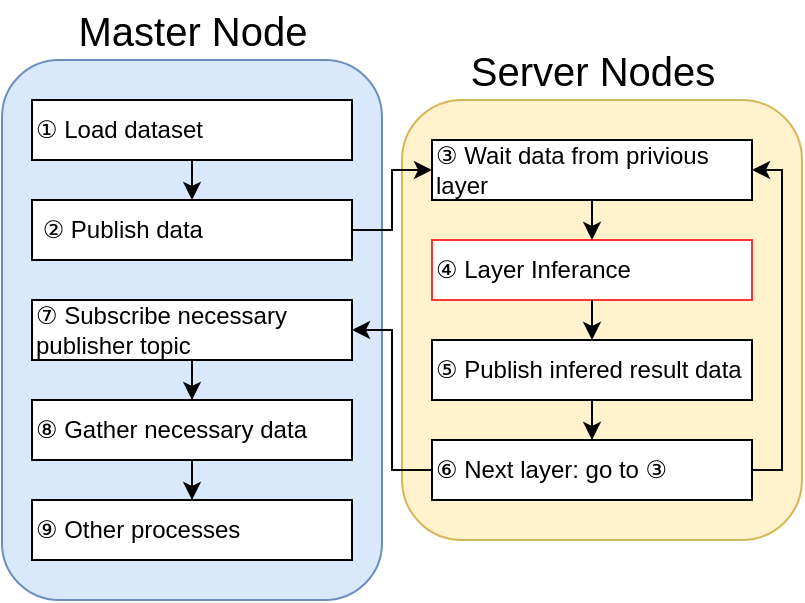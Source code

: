 <mxfile version="21.2.1" type="device">
  <diagram name="Page-1" id="Vn31Phi38d548Jd6JGEV">
    <mxGraphModel dx="545" dy="374" grid="1" gridSize="10" guides="1" tooltips="1" connect="1" arrows="1" fold="1" page="1" pageScale="1" pageWidth="850" pageHeight="1100" math="0" shadow="0">
      <root>
        <mxCell id="0" />
        <mxCell id="1" parent="0" />
        <mxCell id="wKc4VNqz5GmEd-VunCF0-27" value="" style="rounded=1;whiteSpace=wrap;html=1;fillColor=#fff2cc;strokeColor=#d6b656;" parent="1" vertex="1">
          <mxGeometry x="260" y="60" width="200" height="220" as="geometry" />
        </mxCell>
        <mxCell id="AyhjZf4ut2BHP1ZbR9yH-2" value="&lt;font style=&quot;font-size: 12px;&quot;&gt;④ Layer Inferance&lt;/font&gt;" style="rounded=0;whiteSpace=wrap;html=1;align=left;strokeColor=#FF3333;" parent="1" vertex="1">
          <mxGeometry x="275" y="130" width="160" height="30" as="geometry" />
        </mxCell>
        <mxCell id="wKc4VNqz5GmEd-VunCF0-26" value="" style="rounded=1;whiteSpace=wrap;html=1;fillColor=#dae8fc;strokeColor=#6c8ebf;" parent="1" vertex="1">
          <mxGeometry x="60" y="40" width="190" height="270" as="geometry" />
        </mxCell>
        <mxCell id="wKc4VNqz5GmEd-VunCF0-28" value="&lt;font style=&quot;font-size: 20px;&quot;&gt;Master Node&lt;/font&gt;" style="text;html=1;strokeColor=none;fillColor=none;align=center;verticalAlign=middle;whiteSpace=wrap;rounded=0;" parent="1" vertex="1">
          <mxGeometry x="92.5" y="10" width="125" height="30" as="geometry" />
        </mxCell>
        <mxCell id="wKc4VNqz5GmEd-VunCF0-29" value="&lt;font style=&quot;font-size: 20px;&quot;&gt;Server Nodes&lt;/font&gt;" style="text;html=1;strokeColor=none;fillColor=none;align=center;verticalAlign=middle;whiteSpace=wrap;rounded=0;" parent="1" vertex="1">
          <mxGeometry x="292.5" y="30" width="125" height="30" as="geometry" />
        </mxCell>
        <mxCell id="wKc4VNqz5GmEd-VunCF0-30" style="edgeStyle=orthogonalEdgeStyle;rounded=0;orthogonalLoop=1;jettySize=auto;html=1;entryX=0.5;entryY=0;entryDx=0;entryDy=0;" parent="1" source="wKc4VNqz5GmEd-VunCF0-31" edge="1">
          <mxGeometry relative="1" as="geometry">
            <mxPoint x="155" y="110" as="targetPoint" />
          </mxGeometry>
        </mxCell>
        <mxCell id="wKc4VNqz5GmEd-VunCF0-31" value="&lt;font style=&quot;font-size: 12px;&quot;&gt;① Load dataset&lt;/font&gt;" style="rounded=0;whiteSpace=wrap;html=1;align=left;" parent="1" vertex="1">
          <mxGeometry x="75" y="60" width="160" height="30" as="geometry" />
        </mxCell>
        <mxCell id="wKc4VNqz5GmEd-VunCF0-34" style="edgeStyle=orthogonalEdgeStyle;rounded=0;orthogonalLoop=1;jettySize=auto;html=1;entryX=0;entryY=0.5;entryDx=0;entryDy=0;" parent="1" source="wKc4VNqz5GmEd-VunCF0-35" target="wKc4VNqz5GmEd-VunCF0-39" edge="1">
          <mxGeometry relative="1" as="geometry" />
        </mxCell>
        <mxCell id="wKc4VNqz5GmEd-VunCF0-35" value="&lt;font style=&quot;font-size: 12px;&quot;&gt;&amp;nbsp;②&amp;nbsp;Publish data&lt;/font&gt;" style="rounded=0;whiteSpace=wrap;html=1;align=left;" parent="1" vertex="1">
          <mxGeometry x="75" y="110" width="160" height="30" as="geometry" />
        </mxCell>
        <mxCell id="wKc4VNqz5GmEd-VunCF0-36" style="edgeStyle=orthogonalEdgeStyle;rounded=0;orthogonalLoop=1;jettySize=auto;html=1;" parent="1" source="wKc4VNqz5GmEd-VunCF0-37" target="wKc4VNqz5GmEd-VunCF0-47" edge="1">
          <mxGeometry relative="1" as="geometry" />
        </mxCell>
        <mxCell id="wKc4VNqz5GmEd-VunCF0-37" value="&lt;font style=&quot;font-size: 12px;&quot;&gt;⑧&amp;nbsp;Gather necessary data&lt;/font&gt;" style="rounded=0;whiteSpace=wrap;html=1;align=left;" parent="1" vertex="1">
          <mxGeometry x="75" y="210" width="160" height="30" as="geometry" />
        </mxCell>
        <mxCell id="wKc4VNqz5GmEd-VunCF0-38" style="edgeStyle=orthogonalEdgeStyle;rounded=0;orthogonalLoop=1;jettySize=auto;html=1;entryX=0.5;entryY=0;entryDx=0;entryDy=0;" parent="1" source="wKc4VNqz5GmEd-VunCF0-39" edge="1">
          <mxGeometry relative="1" as="geometry">
            <mxPoint x="355" y="130.0" as="targetPoint" />
          </mxGeometry>
        </mxCell>
        <mxCell id="wKc4VNqz5GmEd-VunCF0-39" value="&lt;font style=&quot;font-size: 12px;&quot;&gt;③ Wait data from privious layer&lt;/font&gt;" style="rounded=0;whiteSpace=wrap;html=1;align=left;" parent="1" vertex="1">
          <mxGeometry x="275" y="80" width="160" height="30" as="geometry" />
        </mxCell>
        <mxCell id="wKc4VNqz5GmEd-VunCF0-40" style="edgeStyle=orthogonalEdgeStyle;rounded=0;orthogonalLoop=1;jettySize=auto;html=1;entryX=1;entryY=0.5;entryDx=0;entryDy=0;" parent="1" source="wKc4VNqz5GmEd-VunCF0-42" target="wKc4VNqz5GmEd-VunCF0-39" edge="1">
          <mxGeometry relative="1" as="geometry">
            <Array as="points">
              <mxPoint x="450" y="245" />
              <mxPoint x="450" y="95" />
            </Array>
          </mxGeometry>
        </mxCell>
        <mxCell id="wKc4VNqz5GmEd-VunCF0-41" style="edgeStyle=orthogonalEdgeStyle;rounded=0;orthogonalLoop=1;jettySize=auto;html=1;entryX=1;entryY=0.5;entryDx=0;entryDy=0;" parent="1" source="wKc4VNqz5GmEd-VunCF0-42" target="wKc4VNqz5GmEd-VunCF0-49" edge="1">
          <mxGeometry relative="1" as="geometry" />
        </mxCell>
        <mxCell id="wKc4VNqz5GmEd-VunCF0-42" value="&lt;font style=&quot;font-size: 12px;&quot;&gt;⑥ Next layer: go to ③&lt;br&gt;&lt;/font&gt;" style="rounded=0;whiteSpace=wrap;html=1;align=left;" parent="1" vertex="1">
          <mxGeometry x="275" y="230" width="160" height="30" as="geometry" />
        </mxCell>
        <mxCell id="wKc4VNqz5GmEd-VunCF0-43" style="edgeStyle=orthogonalEdgeStyle;rounded=0;orthogonalLoop=1;jettySize=auto;html=1;entryX=0.5;entryY=0;entryDx=0;entryDy=0;" parent="1" target="wKc4VNqz5GmEd-VunCF0-46" edge="1">
          <mxGeometry relative="1" as="geometry">
            <mxPoint x="355" y="160" as="sourcePoint" />
          </mxGeometry>
        </mxCell>
        <mxCell id="wKc4VNqz5GmEd-VunCF0-45" style="edgeStyle=orthogonalEdgeStyle;rounded=0;orthogonalLoop=1;jettySize=auto;html=1;entryX=0.5;entryY=0;entryDx=0;entryDy=0;" parent="1" source="wKc4VNqz5GmEd-VunCF0-46" target="wKc4VNqz5GmEd-VunCF0-42" edge="1">
          <mxGeometry relative="1" as="geometry" />
        </mxCell>
        <mxCell id="wKc4VNqz5GmEd-VunCF0-46" value="&lt;font style=&quot;font-size: 12px;&quot;&gt;⑤ Publish infered result data&lt;/font&gt;" style="rounded=0;whiteSpace=wrap;html=1;align=left;" parent="1" vertex="1">
          <mxGeometry x="275" y="180" width="160" height="30" as="geometry" />
        </mxCell>
        <mxCell id="wKc4VNqz5GmEd-VunCF0-47" value="&lt;font style=&quot;font-size: 12px;&quot;&gt;⑨ Other processes&lt;/font&gt;" style="rounded=0;whiteSpace=wrap;html=1;align=left;" parent="1" vertex="1">
          <mxGeometry x="75" y="260" width="160" height="30" as="geometry" />
        </mxCell>
        <mxCell id="wKc4VNqz5GmEd-VunCF0-48" style="edgeStyle=orthogonalEdgeStyle;rounded=0;orthogonalLoop=1;jettySize=auto;html=1;entryX=0.5;entryY=0;entryDx=0;entryDy=0;" parent="1" source="wKc4VNqz5GmEd-VunCF0-49" target="wKc4VNqz5GmEd-VunCF0-37" edge="1">
          <mxGeometry relative="1" as="geometry" />
        </mxCell>
        <mxCell id="wKc4VNqz5GmEd-VunCF0-49" value="&lt;font style=&quot;font-size: 12px;&quot;&gt;⑦ Subscribe necessary publisher topic&lt;/font&gt;" style="rounded=0;whiteSpace=wrap;html=1;align=left;" parent="1" vertex="1">
          <mxGeometry x="75" y="160" width="160" height="30" as="geometry" />
        </mxCell>
      </root>
    </mxGraphModel>
  </diagram>
</mxfile>
